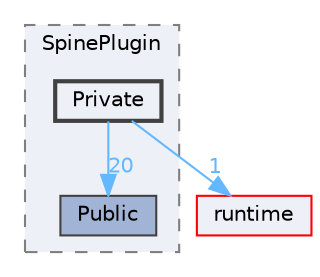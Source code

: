 digraph "external/spine-runtimes/spine-ue/Plugins/SpinePlugin/Source/SpinePlugin/Private"
{
 // LATEX_PDF_SIZE
  bgcolor="transparent";
  edge [fontname=Helvetica,fontsize=10,labelfontname=Helvetica,labelfontsize=10];
  node [fontname=Helvetica,fontsize=10,shape=box,height=0.2,width=0.4];
  compound=true
  subgraph clusterdir_f3d1b67f464386ac6e408a8c61abd82e {
    graph [ bgcolor="#edf0f7", pencolor="grey50", label="SpinePlugin", fontname=Helvetica,fontsize=10 style="filled,dashed", URL="dir_f3d1b67f464386ac6e408a8c61abd82e.html",tooltip=""]
  dir_bbb2ff887c3c776362888f7f7ef29f9e [label="Public", fillcolor="#a2b4d6", color="grey25", style="filled", URL="dir_bbb2ff887c3c776362888f7f7ef29f9e.html",tooltip=""];
  dir_50122860599cc9709492cada60b21f8e [label="Private", fillcolor="#edf0f7", color="grey25", style="filled,bold", URL="dir_50122860599cc9709492cada60b21f8e.html",tooltip=""];
  }
  dir_cb031e414f281a658b23dddb30bb9d2c [label="runtime", fillcolor="#edf0f7", color="red", style="filled", URL="dir_cb031e414f281a658b23dddb30bb9d2c.html",tooltip=""];
  dir_50122860599cc9709492cada60b21f8e->dir_bbb2ff887c3c776362888f7f7ef29f9e [headlabel="20", labeldistance=1.5 headhref="dir_000568_000591.html" href="dir_000568_000591.html" color="steelblue1" fontcolor="steelblue1"];
  dir_50122860599cc9709492cada60b21f8e->dir_cb031e414f281a658b23dddb30bb9d2c [headlabel="1", labeldistance=1.5 headhref="dir_000568_000628.html" href="dir_000568_000628.html" color="steelblue1" fontcolor="steelblue1"];
}
